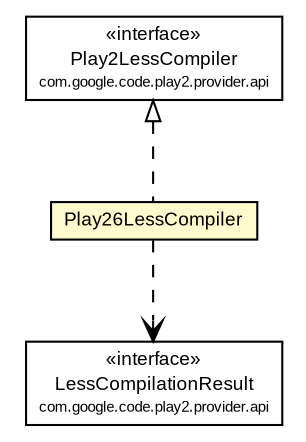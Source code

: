 #!/usr/local/bin/dot
#
# Class diagram 
# Generated by UMLGraph version R5_6-24-gf6e263 (http://www.umlgraph.org/)
#

digraph G {
	edge [fontname="arial",fontsize=10,labelfontname="arial",labelfontsize=10];
	node [fontname="arial",fontsize=10,shape=plaintext];
	nodesep=0.25;
	ranksep=0.5;
	// com.google.code.play2.provider.play26.Play26LessCompiler
	c355 [label=<<table title="com.google.code.play2.provider.play26.Play26LessCompiler" border="0" cellborder="1" cellspacing="0" cellpadding="2" port="p" bgcolor="lemonChiffon" href="./Play26LessCompiler.html">
		<tr><td><table border="0" cellspacing="0" cellpadding="1">
<tr><td align="center" balign="center"> Play26LessCompiler </td></tr>
		</table></td></tr>
		</table>>, URL="./Play26LessCompiler.html", fontname="arial", fontcolor="black", fontsize=9.0];
	//com.google.code.play2.provider.play26.Play26LessCompiler implements com.google.code.play2.provider.api.Play2LessCompiler
	c372:p -> c355:p [dir=back,arrowtail=empty,style=dashed];
	// com.google.code.play2.provider.play26.Play26LessCompiler DEPEND com.google.code.play2.provider.api.LessCompilationResult
	c355:p -> c373:p [taillabel="", label="", headlabel="", fontname="arial", fontcolor="black", fontsize=10.0, color="black", arrowhead=open, style=dashed];
	// com.google.code.play2.provider.api.Play2LessCompiler
	c372 [label=<<table title="com.google.code.play2.provider.api.Play2LessCompiler" border="0" cellborder="1" cellspacing="0" cellpadding="2" port="p">
		<tr><td><table border="0" cellspacing="0" cellpadding="1">
<tr><td align="center" balign="center"> &#171;interface&#187; </td></tr>
<tr><td align="center" balign="center"> Play2LessCompiler </td></tr>
<tr><td align="center" balign="center"><font point-size="7.0"> com.google.code.play2.provider.api </font></td></tr>
		</table></td></tr>
		</table>>, URL="null", fontname="arial", fontcolor="black", fontsize=9.0];
	// com.google.code.play2.provider.api.LessCompilationResult
	c373 [label=<<table title="com.google.code.play2.provider.api.LessCompilationResult" border="0" cellborder="1" cellspacing="0" cellpadding="2" port="p">
		<tr><td><table border="0" cellspacing="0" cellpadding="1">
<tr><td align="center" balign="center"> &#171;interface&#187; </td></tr>
<tr><td align="center" balign="center"> LessCompilationResult </td></tr>
<tr><td align="center" balign="center"><font point-size="7.0"> com.google.code.play2.provider.api </font></td></tr>
		</table></td></tr>
		</table>>, URL="null", fontname="arial", fontcolor="black", fontsize=9.0];
}

